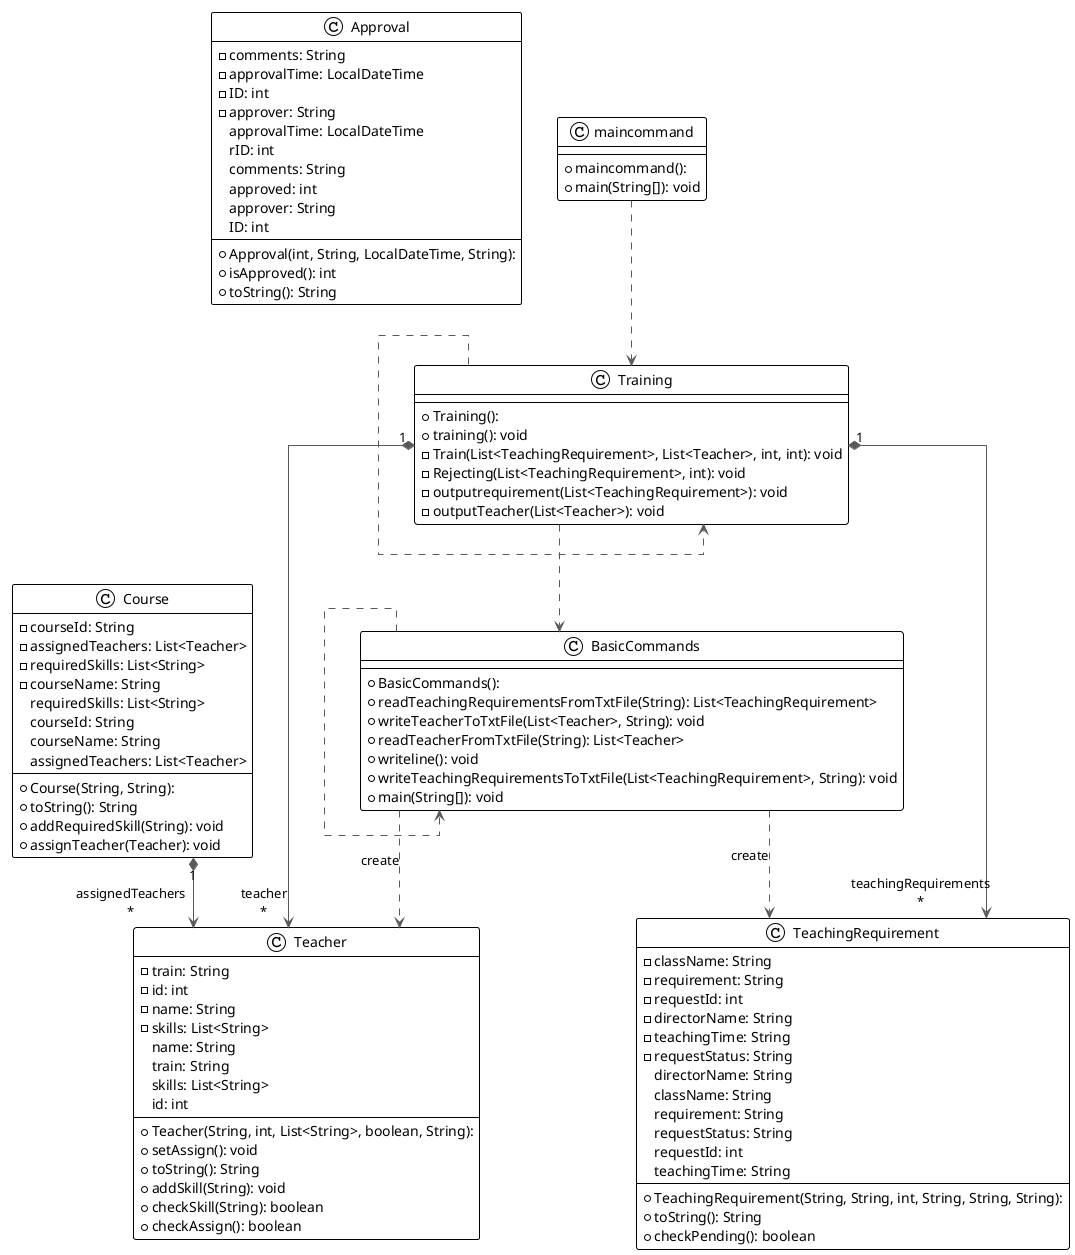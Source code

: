 @startuml

!theme plain
top to bottom direction
skinparam linetype ortho

class Approval {
  + Approval(int, String, LocalDateTime, String):
  - comments: String
  - approvalTime: LocalDateTime
  - ID: int
  - approver: String
  + isApproved(): int
  + toString(): String
   approvalTime: LocalDateTime
   rID: int
   comments: String
   approved: int
   approver: String
   ID: int
}
class BasicCommands {
  + BasicCommands():
  + readTeachingRequirementsFromTxtFile(String): List<TeachingRequirement>
  + writeTeacherToTxtFile(List<Teacher>, String): void
  + readTeacherFromTxtFile(String): List<Teacher>
  + writeline(): void
  + writeTeachingRequirementsToTxtFile(List<TeachingRequirement>, String): void
  + main(String[]): void
}
class Course {
  + Course(String, String):
  - courseId: String
  - assignedTeachers: List<Teacher>
  - requiredSkills: List<String>
  - courseName: String
  + toString(): String
  + addRequiredSkill(String): void
  + assignTeacher(Teacher): void
   requiredSkills: List<String>
   courseId: String
   courseName: String
   assignedTeachers: List<Teacher>
}
class Teacher {
  + Teacher(String, int, List<String>, boolean, String):
  - train: String
  - id: int
  - name: String
  - skills: List<String>
  + setAssign(): void
  + toString(): String
  + addSkill(String): void
  + checkSkill(String): boolean
  + checkAssign(): boolean
   name: String
   train: String
   skills: List<String>
   id: int
}
class TeachingRequirement {
  + TeachingRequirement(String, String, int, String, String, String):
  - className: String
  - requirement: String
  - requestId: int
  - directorName: String
  - teachingTime: String
  - requestStatus: String
  + toString(): String
  + checkPending(): boolean
   directorName: String
   className: String
   requirement: String
   requestStatus: String
   requestId: int
   teachingTime: String
}
class Training {
  + Training():
  + training(): void
  - Train(List<TeachingRequirement>, List<Teacher>, int, int): void
  - Rejecting(List<TeachingRequirement>, int): void
  - outputrequirement(List<TeachingRequirement>): void
  - outputTeacher(List<Teacher>): void
}
class maincommand {
  + maincommand():
  + main(String[]): void
}

BasicCommands        -[#595959,dashed]->  BasicCommands
BasicCommands        -[#595959,dashed]->  Teacher             : "«create»"
BasicCommands        -[#595959,dashed]->  TeachingRequirement : "«create»"
Course              "1" *-[#595959,plain]-> "assignedTeachers\n*" Teacher
Training             -[#595959,dashed]->  BasicCommands
Training            "1" *-[#595959,plain]-> "teacher\n*" Teacher
Training            "1" *-[#595959,plain]-> "teachingRequirements\n*" TeachingRequirement
Training             -[#595959,dashed]->  Training
maincommand          -[#595959,dashed]->  Training
@enduml
